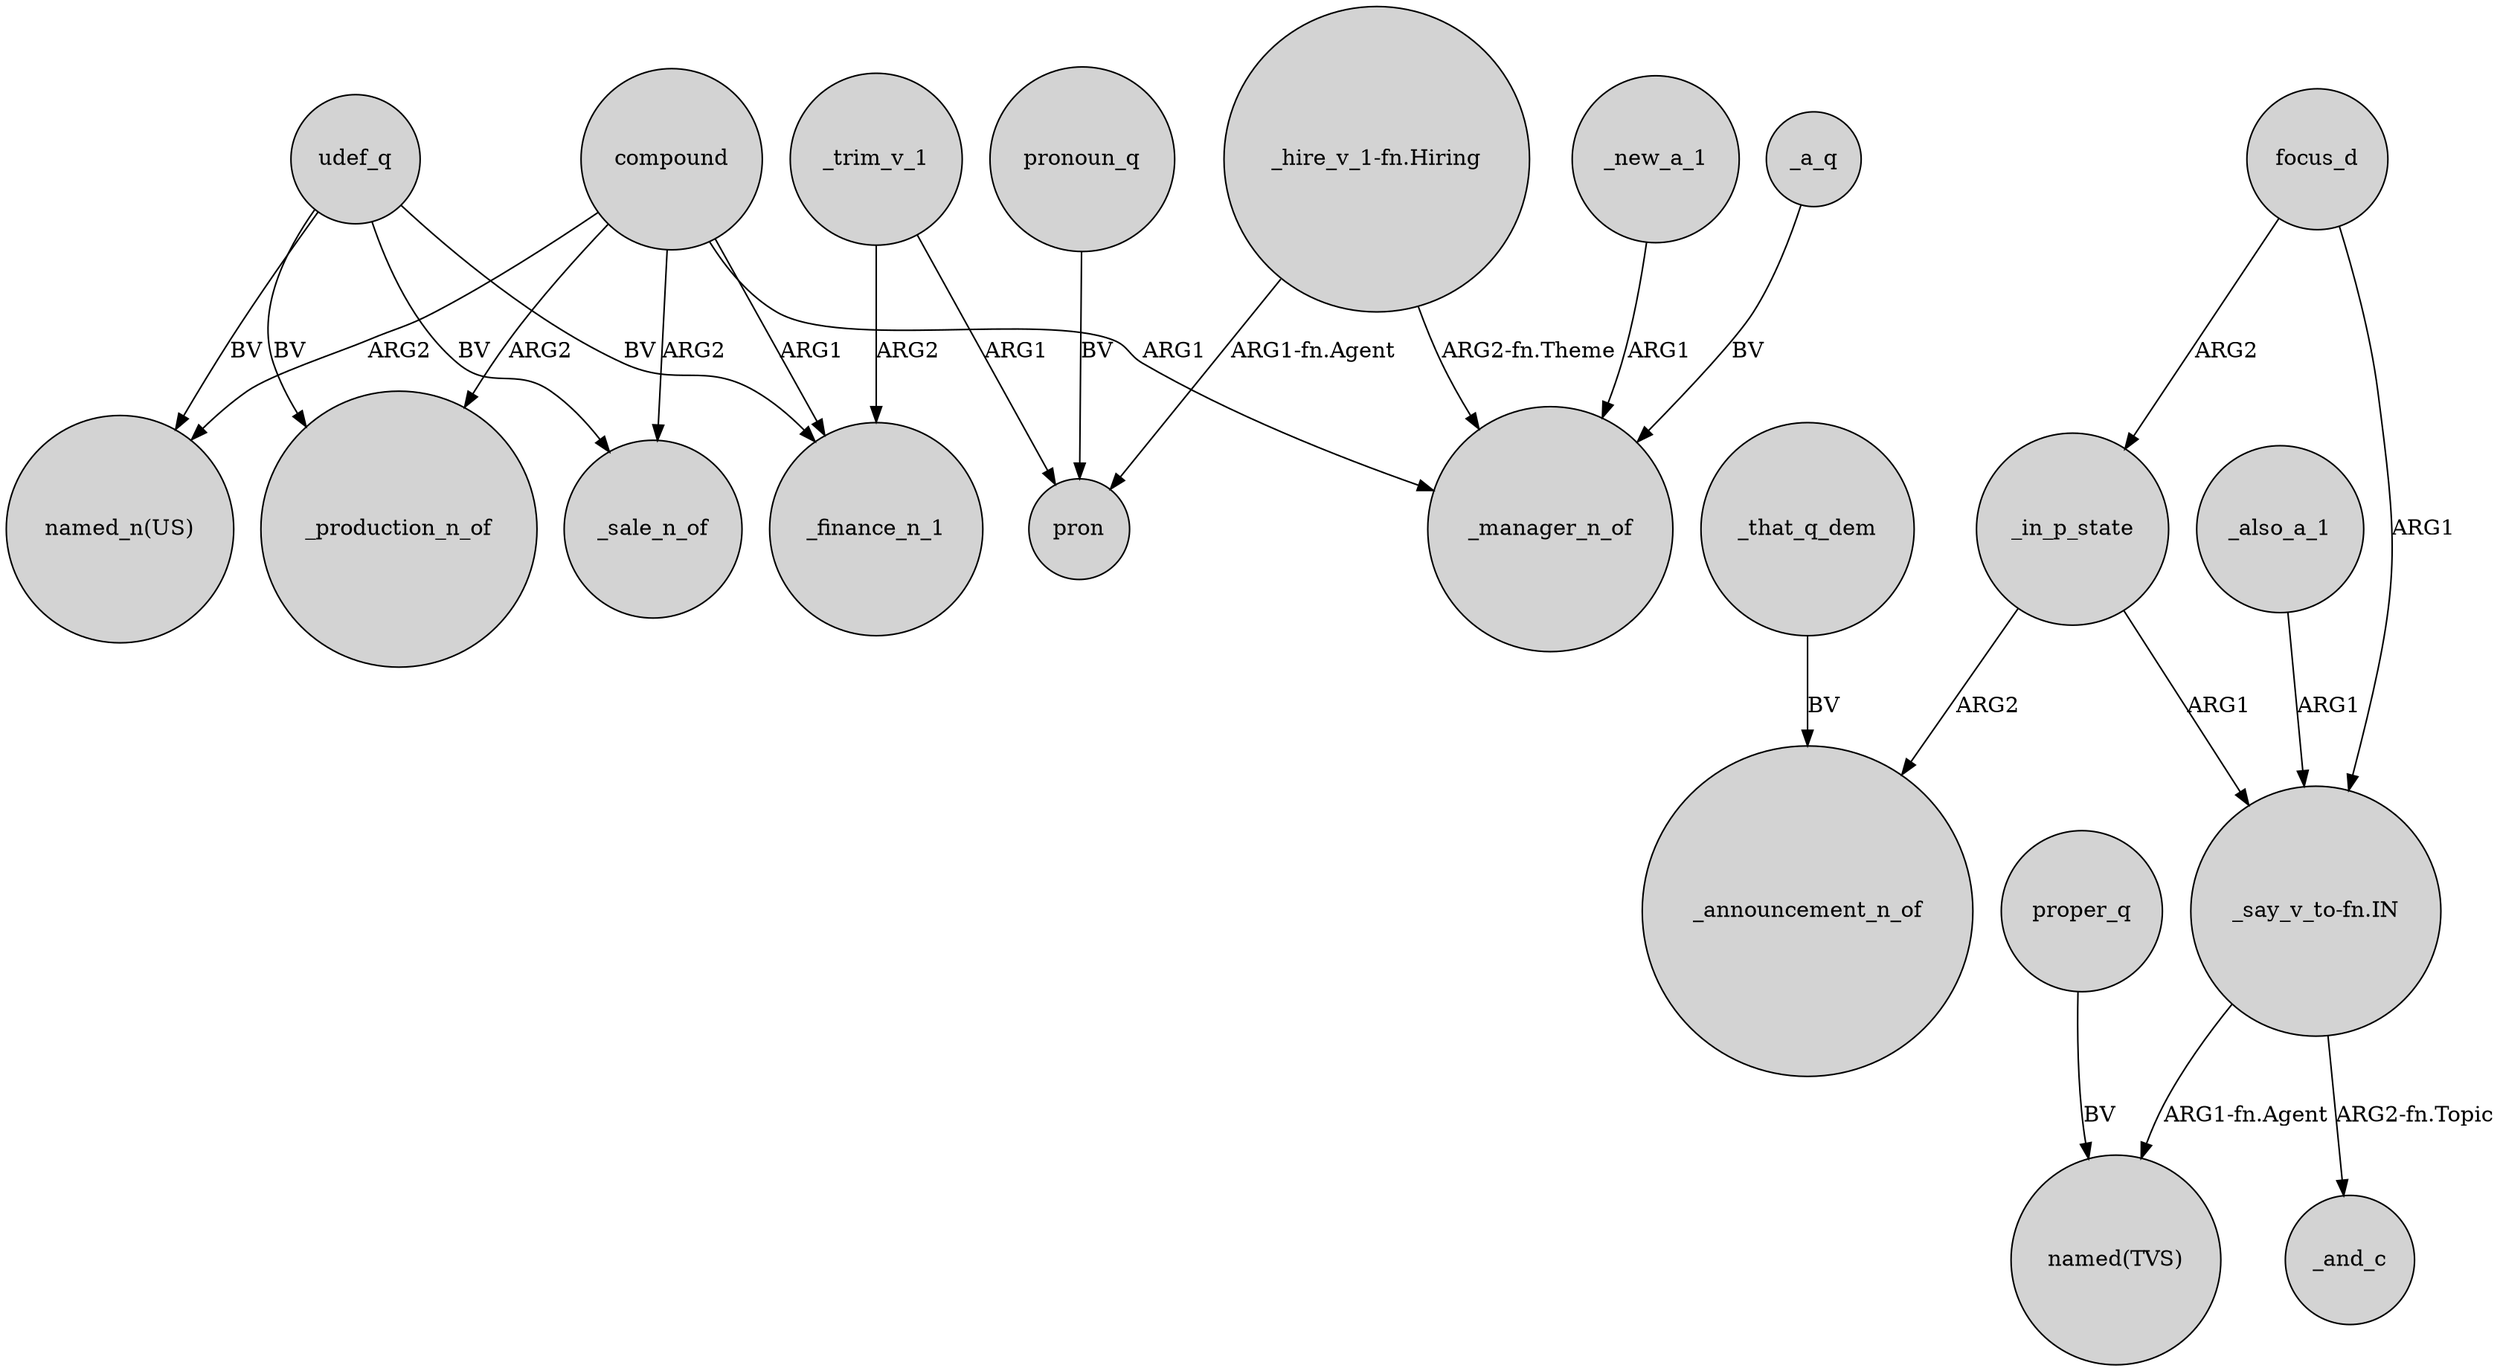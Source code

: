 digraph {
	node [shape=circle style=filled]
	udef_q -> _production_n_of [label=BV]
	_also_a_1 -> "_say_v_to-fn.IN" [label=ARG1]
	compound -> _manager_n_of [label=ARG1]
	_that_q_dem -> _announcement_n_of [label=BV]
	_in_p_state -> _announcement_n_of [label=ARG2]
	udef_q -> "named_n(US)" [label=BV]
	udef_q -> _finance_n_1 [label=BV]
	"_hire_v_1-fn.Hiring" -> _manager_n_of [label="ARG2-fn.Theme"]
	focus_d -> _in_p_state [label=ARG2]
	compound -> _production_n_of [label=ARG2]
	_trim_v_1 -> _finance_n_1 [label=ARG2]
	compound -> "named_n(US)" [label=ARG2]
	"_hire_v_1-fn.Hiring" -> pron [label="ARG1-fn.Agent"]
	pronoun_q -> pron [label=BV]
	compound -> _sale_n_of [label=ARG2]
	_new_a_1 -> _manager_n_of [label=ARG1]
	proper_q -> "named(TVS)" [label=BV]
	"_say_v_to-fn.IN" -> _and_c [label="ARG2-fn.Topic"]
	"_say_v_to-fn.IN" -> "named(TVS)" [label="ARG1-fn.Agent"]
	_trim_v_1 -> pron [label=ARG1]
	_a_q -> _manager_n_of [label=BV]
	udef_q -> _sale_n_of [label=BV]
	compound -> _finance_n_1 [label=ARG1]
	_in_p_state -> "_say_v_to-fn.IN" [label=ARG1]
	focus_d -> "_say_v_to-fn.IN" [label=ARG1]
}
